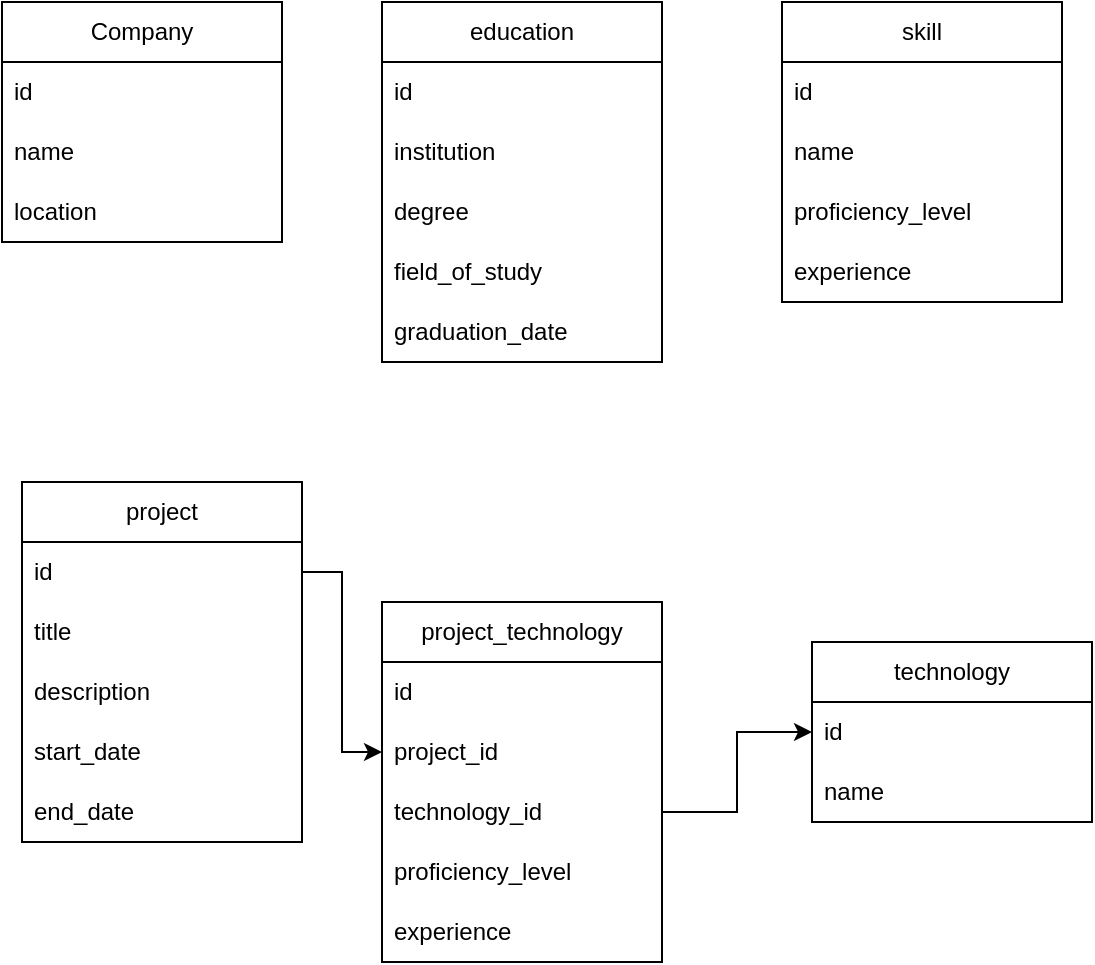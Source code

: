 <mxfile version="23.1.5" type="device">
  <diagram name="Page-1" id="A8Vxfv9B0exCKNY5kaZc">
    <mxGraphModel dx="1114" dy="743" grid="1" gridSize="10" guides="1" tooltips="1" connect="1" arrows="1" fold="1" page="1" pageScale="1" pageWidth="850" pageHeight="1100" math="0" shadow="0">
      <root>
        <mxCell id="0" />
        <mxCell id="1" parent="0" />
        <mxCell id="eDXrc30RWjKsiou7gOG1-1" value="Company" style="swimlane;fontStyle=0;childLayout=stackLayout;horizontal=1;startSize=30;horizontalStack=0;resizeParent=1;resizeParentMax=0;resizeLast=0;collapsible=1;marginBottom=0;whiteSpace=wrap;html=1;" vertex="1" parent="1">
          <mxGeometry x="20" y="80" width="140" height="120" as="geometry" />
        </mxCell>
        <mxCell id="eDXrc30RWjKsiou7gOG1-2" value="id" style="text;strokeColor=none;fillColor=none;align=left;verticalAlign=middle;spacingLeft=4;spacingRight=4;overflow=hidden;points=[[0,0.5],[1,0.5]];portConstraint=eastwest;rotatable=0;whiteSpace=wrap;html=1;" vertex="1" parent="eDXrc30RWjKsiou7gOG1-1">
          <mxGeometry y="30" width="140" height="30" as="geometry" />
        </mxCell>
        <mxCell id="eDXrc30RWjKsiou7gOG1-3" value="name" style="text;strokeColor=none;fillColor=none;align=left;verticalAlign=middle;spacingLeft=4;spacingRight=4;overflow=hidden;points=[[0,0.5],[1,0.5]];portConstraint=eastwest;rotatable=0;whiteSpace=wrap;html=1;" vertex="1" parent="eDXrc30RWjKsiou7gOG1-1">
          <mxGeometry y="60" width="140" height="30" as="geometry" />
        </mxCell>
        <mxCell id="eDXrc30RWjKsiou7gOG1-4" value="location" style="text;strokeColor=none;fillColor=none;align=left;verticalAlign=middle;spacingLeft=4;spacingRight=4;overflow=hidden;points=[[0,0.5],[1,0.5]];portConstraint=eastwest;rotatable=0;whiteSpace=wrap;html=1;" vertex="1" parent="eDXrc30RWjKsiou7gOG1-1">
          <mxGeometry y="90" width="140" height="30" as="geometry" />
        </mxCell>
        <mxCell id="eDXrc30RWjKsiou7gOG1-5" value="project" style="swimlane;fontStyle=0;childLayout=stackLayout;horizontal=1;startSize=30;horizontalStack=0;resizeParent=1;resizeParentMax=0;resizeLast=0;collapsible=1;marginBottom=0;whiteSpace=wrap;html=1;" vertex="1" parent="1">
          <mxGeometry x="30" y="320" width="140" height="180" as="geometry" />
        </mxCell>
        <mxCell id="eDXrc30RWjKsiou7gOG1-6" value="id" style="text;strokeColor=none;fillColor=none;align=left;verticalAlign=middle;spacingLeft=4;spacingRight=4;overflow=hidden;points=[[0,0.5],[1,0.5]];portConstraint=eastwest;rotatable=0;whiteSpace=wrap;html=1;" vertex="1" parent="eDXrc30RWjKsiou7gOG1-5">
          <mxGeometry y="30" width="140" height="30" as="geometry" />
        </mxCell>
        <mxCell id="eDXrc30RWjKsiou7gOG1-7" value="title" style="text;strokeColor=none;fillColor=none;align=left;verticalAlign=middle;spacingLeft=4;spacingRight=4;overflow=hidden;points=[[0,0.5],[1,0.5]];portConstraint=eastwest;rotatable=0;whiteSpace=wrap;html=1;" vertex="1" parent="eDXrc30RWjKsiou7gOG1-5">
          <mxGeometry y="60" width="140" height="30" as="geometry" />
        </mxCell>
        <mxCell id="eDXrc30RWjKsiou7gOG1-8" value="description" style="text;strokeColor=none;fillColor=none;align=left;verticalAlign=middle;spacingLeft=4;spacingRight=4;overflow=hidden;points=[[0,0.5],[1,0.5]];portConstraint=eastwest;rotatable=0;whiteSpace=wrap;html=1;" vertex="1" parent="eDXrc30RWjKsiou7gOG1-5">
          <mxGeometry y="90" width="140" height="30" as="geometry" />
        </mxCell>
        <mxCell id="eDXrc30RWjKsiou7gOG1-9" value="start_date" style="text;strokeColor=none;fillColor=none;align=left;verticalAlign=middle;spacingLeft=4;spacingRight=4;overflow=hidden;points=[[0,0.5],[1,0.5]];portConstraint=eastwest;rotatable=0;whiteSpace=wrap;html=1;" vertex="1" parent="eDXrc30RWjKsiou7gOG1-5">
          <mxGeometry y="120" width="140" height="30" as="geometry" />
        </mxCell>
        <mxCell id="eDXrc30RWjKsiou7gOG1-10" value="end_date" style="text;strokeColor=none;fillColor=none;align=left;verticalAlign=middle;spacingLeft=4;spacingRight=4;overflow=hidden;points=[[0,0.5],[1,0.5]];portConstraint=eastwest;rotatable=0;whiteSpace=wrap;html=1;" vertex="1" parent="eDXrc30RWjKsiou7gOG1-5">
          <mxGeometry y="150" width="140" height="30" as="geometry" />
        </mxCell>
        <mxCell id="eDXrc30RWjKsiou7gOG1-12" value="education" style="swimlane;fontStyle=0;childLayout=stackLayout;horizontal=1;startSize=30;horizontalStack=0;resizeParent=1;resizeParentMax=0;resizeLast=0;collapsible=1;marginBottom=0;whiteSpace=wrap;html=1;" vertex="1" parent="1">
          <mxGeometry x="210" y="80" width="140" height="180" as="geometry" />
        </mxCell>
        <mxCell id="eDXrc30RWjKsiou7gOG1-13" value="id" style="text;strokeColor=none;fillColor=none;align=left;verticalAlign=middle;spacingLeft=4;spacingRight=4;overflow=hidden;points=[[0,0.5],[1,0.5]];portConstraint=eastwest;rotatable=0;whiteSpace=wrap;html=1;" vertex="1" parent="eDXrc30RWjKsiou7gOG1-12">
          <mxGeometry y="30" width="140" height="30" as="geometry" />
        </mxCell>
        <mxCell id="eDXrc30RWjKsiou7gOG1-14" value="institution" style="text;strokeColor=none;fillColor=none;align=left;verticalAlign=middle;spacingLeft=4;spacingRight=4;overflow=hidden;points=[[0,0.5],[1,0.5]];portConstraint=eastwest;rotatable=0;whiteSpace=wrap;html=1;" vertex="1" parent="eDXrc30RWjKsiou7gOG1-12">
          <mxGeometry y="60" width="140" height="30" as="geometry" />
        </mxCell>
        <mxCell id="eDXrc30RWjKsiou7gOG1-15" value="degree" style="text;strokeColor=none;fillColor=none;align=left;verticalAlign=middle;spacingLeft=4;spacingRight=4;overflow=hidden;points=[[0,0.5],[1,0.5]];portConstraint=eastwest;rotatable=0;whiteSpace=wrap;html=1;" vertex="1" parent="eDXrc30RWjKsiou7gOG1-12">
          <mxGeometry y="90" width="140" height="30" as="geometry" />
        </mxCell>
        <mxCell id="eDXrc30RWjKsiou7gOG1-16" value="field_of_study" style="text;strokeColor=none;fillColor=none;align=left;verticalAlign=middle;spacingLeft=4;spacingRight=4;overflow=hidden;points=[[0,0.5],[1,0.5]];portConstraint=eastwest;rotatable=0;whiteSpace=wrap;html=1;" vertex="1" parent="eDXrc30RWjKsiou7gOG1-12">
          <mxGeometry y="120" width="140" height="30" as="geometry" />
        </mxCell>
        <mxCell id="eDXrc30RWjKsiou7gOG1-17" value="graduation_date" style="text;strokeColor=none;fillColor=none;align=left;verticalAlign=middle;spacingLeft=4;spacingRight=4;overflow=hidden;points=[[0,0.5],[1,0.5]];portConstraint=eastwest;rotatable=0;whiteSpace=wrap;html=1;" vertex="1" parent="eDXrc30RWjKsiou7gOG1-12">
          <mxGeometry y="150" width="140" height="30" as="geometry" />
        </mxCell>
        <mxCell id="eDXrc30RWjKsiou7gOG1-19" value="skill" style="swimlane;fontStyle=0;childLayout=stackLayout;horizontal=1;startSize=30;horizontalStack=0;resizeParent=1;resizeParentMax=0;resizeLast=0;collapsible=1;marginBottom=0;whiteSpace=wrap;html=1;" vertex="1" parent="1">
          <mxGeometry x="410" y="80" width="140" height="150" as="geometry" />
        </mxCell>
        <mxCell id="eDXrc30RWjKsiou7gOG1-20" value="id" style="text;strokeColor=none;fillColor=none;align=left;verticalAlign=middle;spacingLeft=4;spacingRight=4;overflow=hidden;points=[[0,0.5],[1,0.5]];portConstraint=eastwest;rotatable=0;whiteSpace=wrap;html=1;" vertex="1" parent="eDXrc30RWjKsiou7gOG1-19">
          <mxGeometry y="30" width="140" height="30" as="geometry" />
        </mxCell>
        <mxCell id="eDXrc30RWjKsiou7gOG1-21" value="name" style="text;strokeColor=none;fillColor=none;align=left;verticalAlign=middle;spacingLeft=4;spacingRight=4;overflow=hidden;points=[[0,0.5],[1,0.5]];portConstraint=eastwest;rotatable=0;whiteSpace=wrap;html=1;" vertex="1" parent="eDXrc30RWjKsiou7gOG1-19">
          <mxGeometry y="60" width="140" height="30" as="geometry" />
        </mxCell>
        <mxCell id="eDXrc30RWjKsiou7gOG1-22" value="proficiency_level" style="text;strokeColor=none;fillColor=none;align=left;verticalAlign=middle;spacingLeft=4;spacingRight=4;overflow=hidden;points=[[0,0.5],[1,0.5]];portConstraint=eastwest;rotatable=0;whiteSpace=wrap;html=1;" vertex="1" parent="eDXrc30RWjKsiou7gOG1-19">
          <mxGeometry y="90" width="140" height="30" as="geometry" />
        </mxCell>
        <mxCell id="eDXrc30RWjKsiou7gOG1-23" value="experience" style="text;strokeColor=none;fillColor=none;align=left;verticalAlign=middle;spacingLeft=4;spacingRight=4;overflow=hidden;points=[[0,0.5],[1,0.5]];portConstraint=eastwest;rotatable=0;whiteSpace=wrap;html=1;" vertex="1" parent="eDXrc30RWjKsiou7gOG1-19">
          <mxGeometry y="120" width="140" height="30" as="geometry" />
        </mxCell>
        <mxCell id="eDXrc30RWjKsiou7gOG1-25" value="technology" style="swimlane;fontStyle=0;childLayout=stackLayout;horizontal=1;startSize=30;horizontalStack=0;resizeParent=1;resizeParentMax=0;resizeLast=0;collapsible=1;marginBottom=0;whiteSpace=wrap;html=1;" vertex="1" parent="1">
          <mxGeometry x="425" y="400" width="140" height="90" as="geometry" />
        </mxCell>
        <mxCell id="eDXrc30RWjKsiou7gOG1-26" value="id" style="text;strokeColor=none;fillColor=none;align=left;verticalAlign=middle;spacingLeft=4;spacingRight=4;overflow=hidden;points=[[0,0.5],[1,0.5]];portConstraint=eastwest;rotatable=0;whiteSpace=wrap;html=1;" vertex="1" parent="eDXrc30RWjKsiou7gOG1-25">
          <mxGeometry y="30" width="140" height="30" as="geometry" />
        </mxCell>
        <mxCell id="eDXrc30RWjKsiou7gOG1-27" value="name" style="text;strokeColor=none;fillColor=none;align=left;verticalAlign=middle;spacingLeft=4;spacingRight=4;overflow=hidden;points=[[0,0.5],[1,0.5]];portConstraint=eastwest;rotatable=0;whiteSpace=wrap;html=1;" vertex="1" parent="eDXrc30RWjKsiou7gOG1-25">
          <mxGeometry y="60" width="140" height="30" as="geometry" />
        </mxCell>
        <mxCell id="eDXrc30RWjKsiou7gOG1-30" value="project_technology" style="swimlane;fontStyle=0;childLayout=stackLayout;horizontal=1;startSize=30;horizontalStack=0;resizeParent=1;resizeParentMax=0;resizeLast=0;collapsible=1;marginBottom=0;whiteSpace=wrap;html=1;" vertex="1" parent="1">
          <mxGeometry x="210" y="380" width="140" height="180" as="geometry" />
        </mxCell>
        <mxCell id="eDXrc30RWjKsiou7gOG1-31" value="id" style="text;strokeColor=none;fillColor=none;align=left;verticalAlign=middle;spacingLeft=4;spacingRight=4;overflow=hidden;points=[[0,0.5],[1,0.5]];portConstraint=eastwest;rotatable=0;whiteSpace=wrap;html=1;" vertex="1" parent="eDXrc30RWjKsiou7gOG1-30">
          <mxGeometry y="30" width="140" height="30" as="geometry" />
        </mxCell>
        <mxCell id="eDXrc30RWjKsiou7gOG1-32" value="project_id" style="text;strokeColor=none;fillColor=none;align=left;verticalAlign=middle;spacingLeft=4;spacingRight=4;overflow=hidden;points=[[0,0.5],[1,0.5]];portConstraint=eastwest;rotatable=0;whiteSpace=wrap;html=1;" vertex="1" parent="eDXrc30RWjKsiou7gOG1-30">
          <mxGeometry y="60" width="140" height="30" as="geometry" />
        </mxCell>
        <mxCell id="eDXrc30RWjKsiou7gOG1-33" value="technology_id" style="text;strokeColor=none;fillColor=none;align=left;verticalAlign=middle;spacingLeft=4;spacingRight=4;overflow=hidden;points=[[0,0.5],[1,0.5]];portConstraint=eastwest;rotatable=0;whiteSpace=wrap;html=1;" vertex="1" parent="eDXrc30RWjKsiou7gOG1-30">
          <mxGeometry y="90" width="140" height="30" as="geometry" />
        </mxCell>
        <mxCell id="eDXrc30RWjKsiou7gOG1-38" value="proficiency_level" style="text;strokeColor=none;fillColor=none;align=left;verticalAlign=middle;spacingLeft=4;spacingRight=4;overflow=hidden;points=[[0,0.5],[1,0.5]];portConstraint=eastwest;rotatable=0;whiteSpace=wrap;html=1;" vertex="1" parent="eDXrc30RWjKsiou7gOG1-30">
          <mxGeometry y="120" width="140" height="30" as="geometry" />
        </mxCell>
        <mxCell id="eDXrc30RWjKsiou7gOG1-39" value="experience" style="text;strokeColor=none;fillColor=none;align=left;verticalAlign=middle;spacingLeft=4;spacingRight=4;overflow=hidden;points=[[0,0.5],[1,0.5]];portConstraint=eastwest;rotatable=0;whiteSpace=wrap;html=1;" vertex="1" parent="eDXrc30RWjKsiou7gOG1-30">
          <mxGeometry y="150" width="140" height="30" as="geometry" />
        </mxCell>
        <mxCell id="eDXrc30RWjKsiou7gOG1-35" style="edgeStyle=orthogonalEdgeStyle;rounded=0;orthogonalLoop=1;jettySize=auto;html=1;exitX=1;exitY=0.5;exitDx=0;exitDy=0;entryX=0;entryY=0.5;entryDx=0;entryDy=0;" edge="1" parent="1" source="eDXrc30RWjKsiou7gOG1-6" target="eDXrc30RWjKsiou7gOG1-32">
          <mxGeometry relative="1" as="geometry" />
        </mxCell>
        <mxCell id="eDXrc30RWjKsiou7gOG1-37" style="edgeStyle=orthogonalEdgeStyle;rounded=0;orthogonalLoop=1;jettySize=auto;html=1;exitX=1;exitY=0.5;exitDx=0;exitDy=0;entryX=0;entryY=0.5;entryDx=0;entryDy=0;" edge="1" parent="1" source="eDXrc30RWjKsiou7gOG1-33" target="eDXrc30RWjKsiou7gOG1-26">
          <mxGeometry relative="1" as="geometry" />
        </mxCell>
      </root>
    </mxGraphModel>
  </diagram>
</mxfile>
